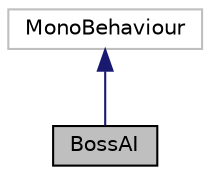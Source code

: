 digraph "BossAI"
{
 // LATEX_PDF_SIZE
  edge [fontname="Helvetica",fontsize="10",labelfontname="Helvetica",labelfontsize="10"];
  node [fontname="Helvetica",fontsize="10",shape=record];
  Node1 [label="BossAI",height=0.2,width=0.4,color="black", fillcolor="grey75", style="filled", fontcolor="black",tooltip="Klasa, która odpowiada za obsługę przeciwnika (jego sztucznej inteligencji)"];
  Node2 -> Node1 [dir="back",color="midnightblue",fontsize="10",style="solid",fontname="Helvetica"];
  Node2 [label="MonoBehaviour",height=0.2,width=0.4,color="grey75", fillcolor="white", style="filled",tooltip=" "];
}
